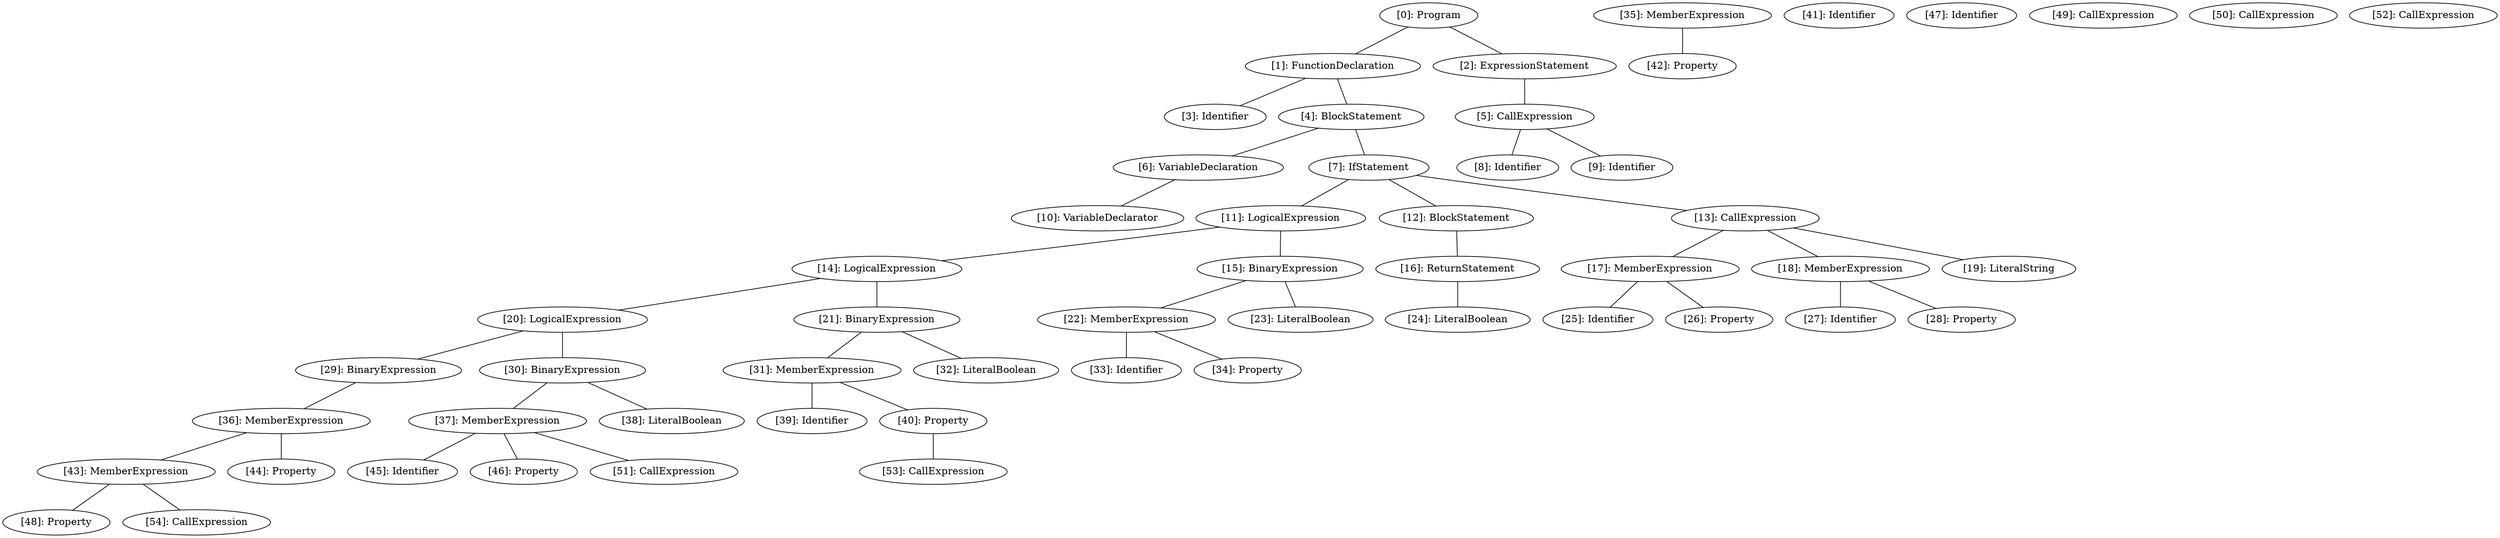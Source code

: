 // Result
graph {
	0 [label="[0]: Program"]
	1 [label="[1]: FunctionDeclaration"]
	2 [label="[2]: ExpressionStatement"]
	3 [label="[3]: Identifier"]
	4 [label="[4]: BlockStatement"]
	5 [label="[5]: CallExpression"]
	6 [label="[6]: VariableDeclaration"]
	7 [label="[7]: IfStatement"]
	8 [label="[8]: Identifier"]
	9 [label="[9]: Identifier"]
	10 [label="[10]: VariableDeclarator"]
	11 [label="[11]: LogicalExpression"]
	12 [label="[12]: BlockStatement"]
	13 [label="[13]: CallExpression"]
	14 [label="[14]: LogicalExpression"]
	15 [label="[15]: BinaryExpression"]
	16 [label="[16]: ReturnStatement"]
	17 [label="[17]: MemberExpression"]
	18 [label="[18]: MemberExpression"]
	19 [label="[19]: LiteralString"]
	20 [label="[20]: LogicalExpression"]
	21 [label="[21]: BinaryExpression"]
	22 [label="[22]: MemberExpression"]
	23 [label="[23]: LiteralBoolean"]
	24 [label="[24]: LiteralBoolean"]
	25 [label="[25]: Identifier"]
	26 [label="[26]: Property"]
	27 [label="[27]: Identifier"]
	28 [label="[28]: Property"]
	29 [label="[29]: BinaryExpression"]
	30 [label="[30]: BinaryExpression"]
	31 [label="[31]: MemberExpression"]
	32 [label="[32]: LiteralBoolean"]
	33 [label="[33]: Identifier"]
	34 [label="[34]: Property"]
	35 [label="[35]: MemberExpression"]
	36 [label="[36]: MemberExpression"]
	37 [label="[37]: MemberExpression"]
	38 [label="[38]: LiteralBoolean"]
	39 [label="[39]: Identifier"]
	40 [label="[40]: Property"]
	41 [label="[41]: Identifier"]
	42 [label="[42]: Property"]
	43 [label="[43]: MemberExpression"]
	44 [label="[44]: Property"]
	45 [label="[45]: Identifier"]
	46 [label="[46]: Property"]
	47 [label="[47]: Identifier"]
	48 [label="[48]: Property"]
	49 [label="[49]: CallExpression"]
	50 [label="[50]: CallExpression"]
	51 [label="[51]: CallExpression"]
	52 [label="[52]: CallExpression"]
	53 [label="[53]: CallExpression"]
	54 [label="[54]: CallExpression"]
	0 -- 1
	0 -- 2
	1 -- 3
	1 -- 4
	2 -- 5
	4 -- 6
	4 -- 7
	5 -- 8
	5 -- 9
	6 -- 10
	7 -- 11
	7 -- 12
	7 -- 13
	11 -- 14
	11 -- 15
	12 -- 16
	13 -- 17
	13 -- 18
	13 -- 19
	14 -- 20
	14 -- 21
	15 -- 22
	15 -- 23
	16 -- 24
	17 -- 25
	17 -- 26
	18 -- 27
	18 -- 28
	20 -- 29
	20 -- 30
	21 -- 31
	21 -- 32
	22 -- 33
	22 -- 34
	29 -- 36
	30 -- 37
	30 -- 38
	31 -- 39
	31 -- 40
	35 -- 42
	36 -- 43
	36 -- 44
	37 -- 45
	37 -- 46
	37 -- 51
	40 -- 53
	43 -- 48
	43 -- 54
}
